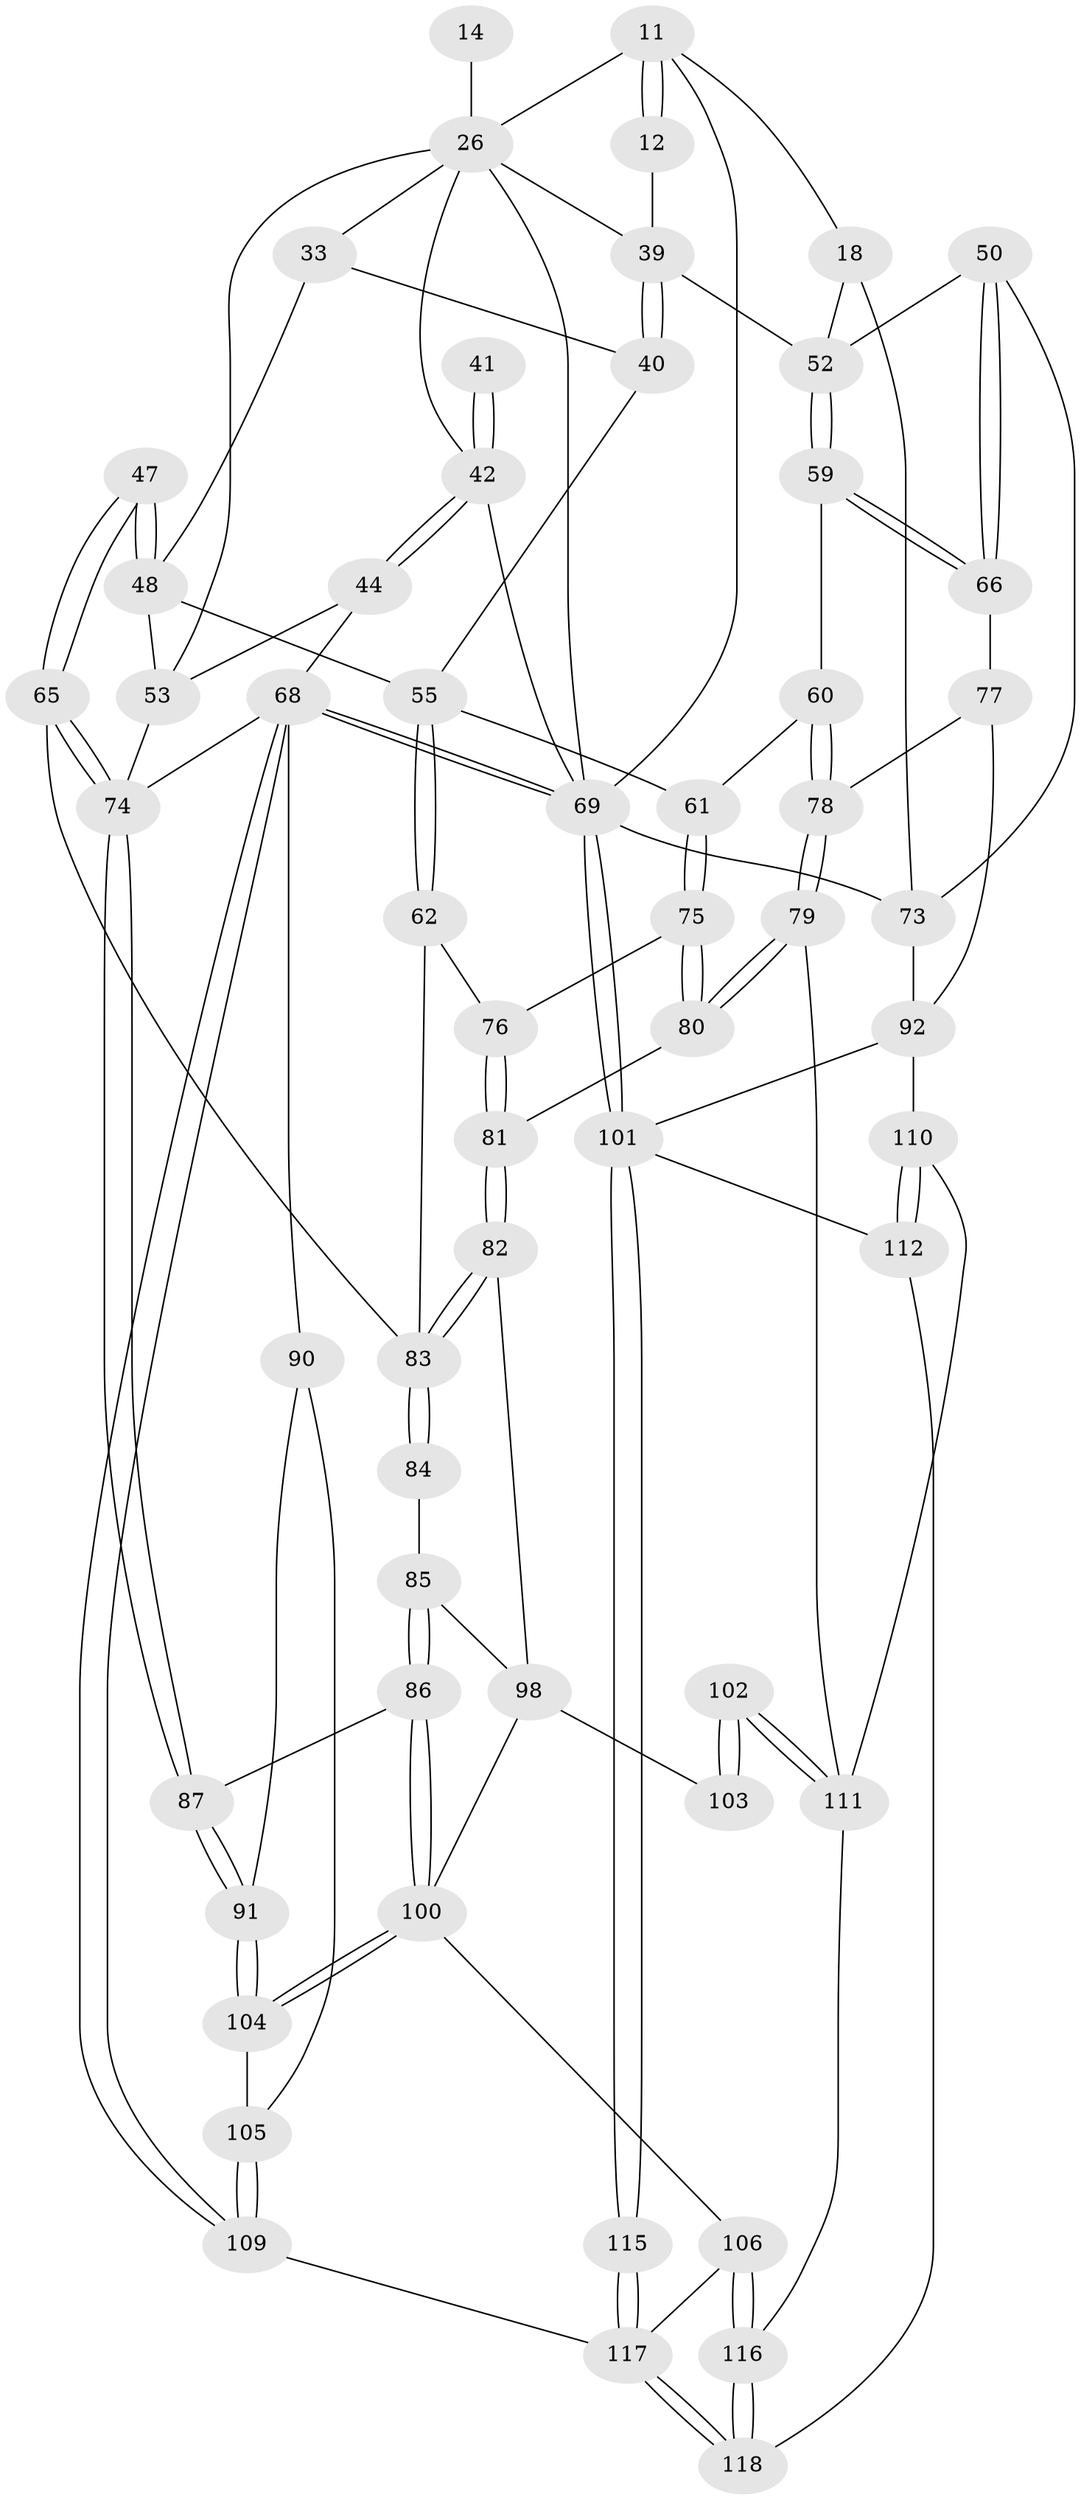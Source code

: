 // original degree distribution, {3: 0.01694915254237288, 4: 0.2627118644067797, 6: 0.2457627118644068, 5: 0.4745762711864407}
// Generated by graph-tools (version 1.1) at 2025/01/03/09/25 05:01:30]
// undirected, 59 vertices, 134 edges
graph export_dot {
graph [start="1"]
  node [color=gray90,style=filled];
  11 [pos="+0.8948787357071203+0.06413873094685334",super="+2+9"];
  12 [pos="+0.7492586656440613+0.1467710103854121"];
  14 [pos="+0.3850921423674587+0.09852855066965345"];
  18 [pos="+0.9913805500903397+0.21643354476641938",super="+17"];
  26 [pos="+0.29885405438252294+0.26476325151736274",super="+24+13+23"];
  33 [pos="+0.5177282268388429+0.2917626560331585"];
  39 [pos="+0.7699713551097291+0.40925452458425",super="+25"];
  40 [pos="+0.7038847603118535+0.45893277707808505",super="+37+38"];
  41 [pos="+0.05712444957146127+0.4164502648898821"];
  42 [pos="+0.2115209921528372+0.5047394203821263",super="+27+28+30"];
  44 [pos="+0.21828027133030822+0.5135978211896514"];
  47 [pos="+0.5066566651381729+0.48905147441376845"];
  48 [pos="+0.5024457902760495+0.4871263532101448",super="+46"];
  50 [pos="+1+0.5063793527195145"];
  52 [pos="+0.8439136728719684+0.47102031714647963",super="+51"];
  53 [pos="+0.41727693004211097+0.4611977273644617",super="+43+36"];
  55 [pos="+0.6412352021652138+0.45404269579592343",super="+45+54"];
  59 [pos="+0.8498435998830057+0.5153244827063251"];
  60 [pos="+0.7938602581021044+0.5578584652364909"];
  61 [pos="+0.7025087487956423+0.5025079563740918"];
  62 [pos="+0.579091553149199+0.5873363069790655"];
  65 [pos="+0.5036640336529808+0.5543524245893396"];
  66 [pos="+0.9130352479279287+0.59341083129328"];
  68 [pos="+0+0.8062037378631253",super="+67+58+57"];
  69 [pos="+0+0.8722058439668761",super="+31+4"];
  73 [pos="+1+0.6751972646582675",super="+49+32+16"];
  74 [pos="+0.32452704000346055+0.5904208261217917",super="+56"];
  75 [pos="+0.692959891948188+0.5461215352028066"];
  76 [pos="+0.5910428460435091+0.5903204389492982"];
  77 [pos="+0.8981372007051052+0.61454974427348"];
  78 [pos="+0.8117280774266682+0.6450509178305944"];
  79 [pos="+0.7844033311859886+0.6716211277579206"];
  80 [pos="+0.7135839695645108+0.6520402897355843"];
  81 [pos="+0.66393742324945+0.6797483095265863"];
  82 [pos="+0.6153243203727139+0.7409522709856764"];
  83 [pos="+0.6093828471018717+0.7295862809290568",super="+63+64"];
  84 [pos="+0.5112994524138996+0.6031881994311971"];
  85 [pos="+0.48029067482571747+0.6655060752794452"];
  86 [pos="+0.4202582805682884+0.6858190848248894"];
  87 [pos="+0.33668024485039955+0.6100031975602904"];
  90 [pos="+0.1825446726669328+0.7765061526762548",super="+89"];
  91 [pos="+0.3154592938577031+0.7454436625278748"];
  92 [pos="+0.8871969326604197+0.794526107157289",super="+72+88"];
  98 [pos="+0.43776694938838234+0.8370941184510099",super="+97+96"];
  100 [pos="+0.40412655183767066+0.8016540542301511",super="+99"];
  101 [pos="+0+1",super="+70"];
  102 [pos="+0.6405732478880443+0.8340450121256612"];
  103 [pos="+0.6023856870032004+0.7891464911949773"];
  104 [pos="+0.32987641685548535+0.7772469851697293"];
  105 [pos="+0.2607553137757788+0.8068733662296776"];
  106 [pos="+0.4261368643567023+0.8496028979540102"];
  109 [pos="+0.27356410224048106+0.8793417352457105"];
  110 [pos="+0.9430923561315849+0.8626641896929423",super="+93"];
  111 [pos="+0.7097964275104135+0.9787691168917633",super="+94+95"];
  112 [pos="+0.8830363160705625+1"];
  115 [pos="+0.029635279876337184+1"];
  116 [pos="+0.43925561235730276+0.8806776922504829",super="+114"];
  117 [pos="+0.16831010297334206+1",super="+107+108"];
  118 [pos="+0.31064662780048446+1",super="+113"];
  11 -- 12 [weight=2];
  11 -- 12;
  11 -- 18;
  11 -- 69;
  11 -- 26 [weight=2];
  12 -- 39;
  14 -- 26 [weight=3];
  18 -- 73 [weight=2];
  18 -- 52;
  26 -- 42 [weight=2];
  26 -- 53;
  26 -- 69;
  26 -- 33;
  26 -- 39;
  33 -- 48;
  33 -- 40;
  39 -- 40 [weight=2];
  39 -- 40;
  39 -- 52 [weight=2];
  40 -- 55 [weight=2];
  41 -- 42 [weight=3];
  41 -- 42;
  42 -- 44;
  42 -- 44;
  42 -- 69;
  44 -- 68;
  44 -- 53;
  47 -- 48 [weight=2];
  47 -- 48;
  47 -- 65;
  47 -- 65;
  48 -- 53 [weight=2];
  48 -- 55;
  50 -- 66;
  50 -- 66;
  50 -- 73;
  50 -- 52;
  52 -- 59;
  52 -- 59;
  53 -- 74;
  55 -- 62;
  55 -- 62;
  55 -- 61;
  59 -- 60;
  59 -- 66;
  59 -- 66;
  60 -- 61;
  60 -- 78;
  60 -- 78;
  61 -- 75;
  61 -- 75;
  62 -- 76;
  62 -- 83;
  65 -- 74;
  65 -- 74;
  65 -- 83;
  66 -- 77;
  68 -- 69;
  68 -- 69;
  68 -- 109;
  68 -- 109;
  68 -- 90 [weight=2];
  68 -- 74;
  69 -- 101 [weight=3];
  69 -- 101;
  69 -- 73;
  73 -- 92 [weight=2];
  74 -- 87;
  74 -- 87;
  75 -- 76;
  75 -- 80;
  75 -- 80;
  76 -- 81;
  76 -- 81;
  77 -- 78;
  77 -- 92;
  78 -- 79;
  78 -- 79;
  79 -- 80;
  79 -- 80;
  79 -- 111;
  80 -- 81;
  81 -- 82;
  81 -- 82;
  82 -- 83;
  82 -- 83;
  82 -- 98;
  83 -- 84 [weight=2];
  83 -- 84;
  84 -- 85;
  85 -- 86;
  85 -- 86;
  85 -- 98;
  86 -- 87;
  86 -- 100;
  86 -- 100;
  87 -- 91;
  87 -- 91;
  90 -- 105;
  90 -- 91;
  91 -- 104;
  91 -- 104;
  92 -- 101;
  92 -- 110 [weight=2];
  98 -- 103 [weight=2];
  98 -- 100;
  100 -- 104;
  100 -- 104;
  100 -- 106;
  101 -- 115;
  101 -- 115;
  101 -- 112;
  102 -- 103;
  102 -- 103;
  102 -- 111 [weight=2];
  102 -- 111;
  104 -- 105;
  105 -- 109;
  105 -- 109;
  106 -- 116;
  106 -- 116;
  106 -- 117;
  109 -- 117;
  110 -- 112;
  110 -- 112;
  110 -- 111;
  111 -- 116;
  112 -- 118;
  115 -- 117 [weight=2];
  115 -- 117;
  116 -- 118 [weight=2];
  116 -- 118;
  117 -- 118;
  117 -- 118;
}
